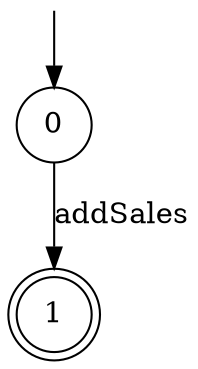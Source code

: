 digraph g {

	s0 [shape="circle" label="0"];
	s1 [shape="doublecircle" label="1"];
	s0 -> s1 [label="addSales"];

__start0 [label="" shape="none" width="0" height="0"];
__start0 -> s0;

}
